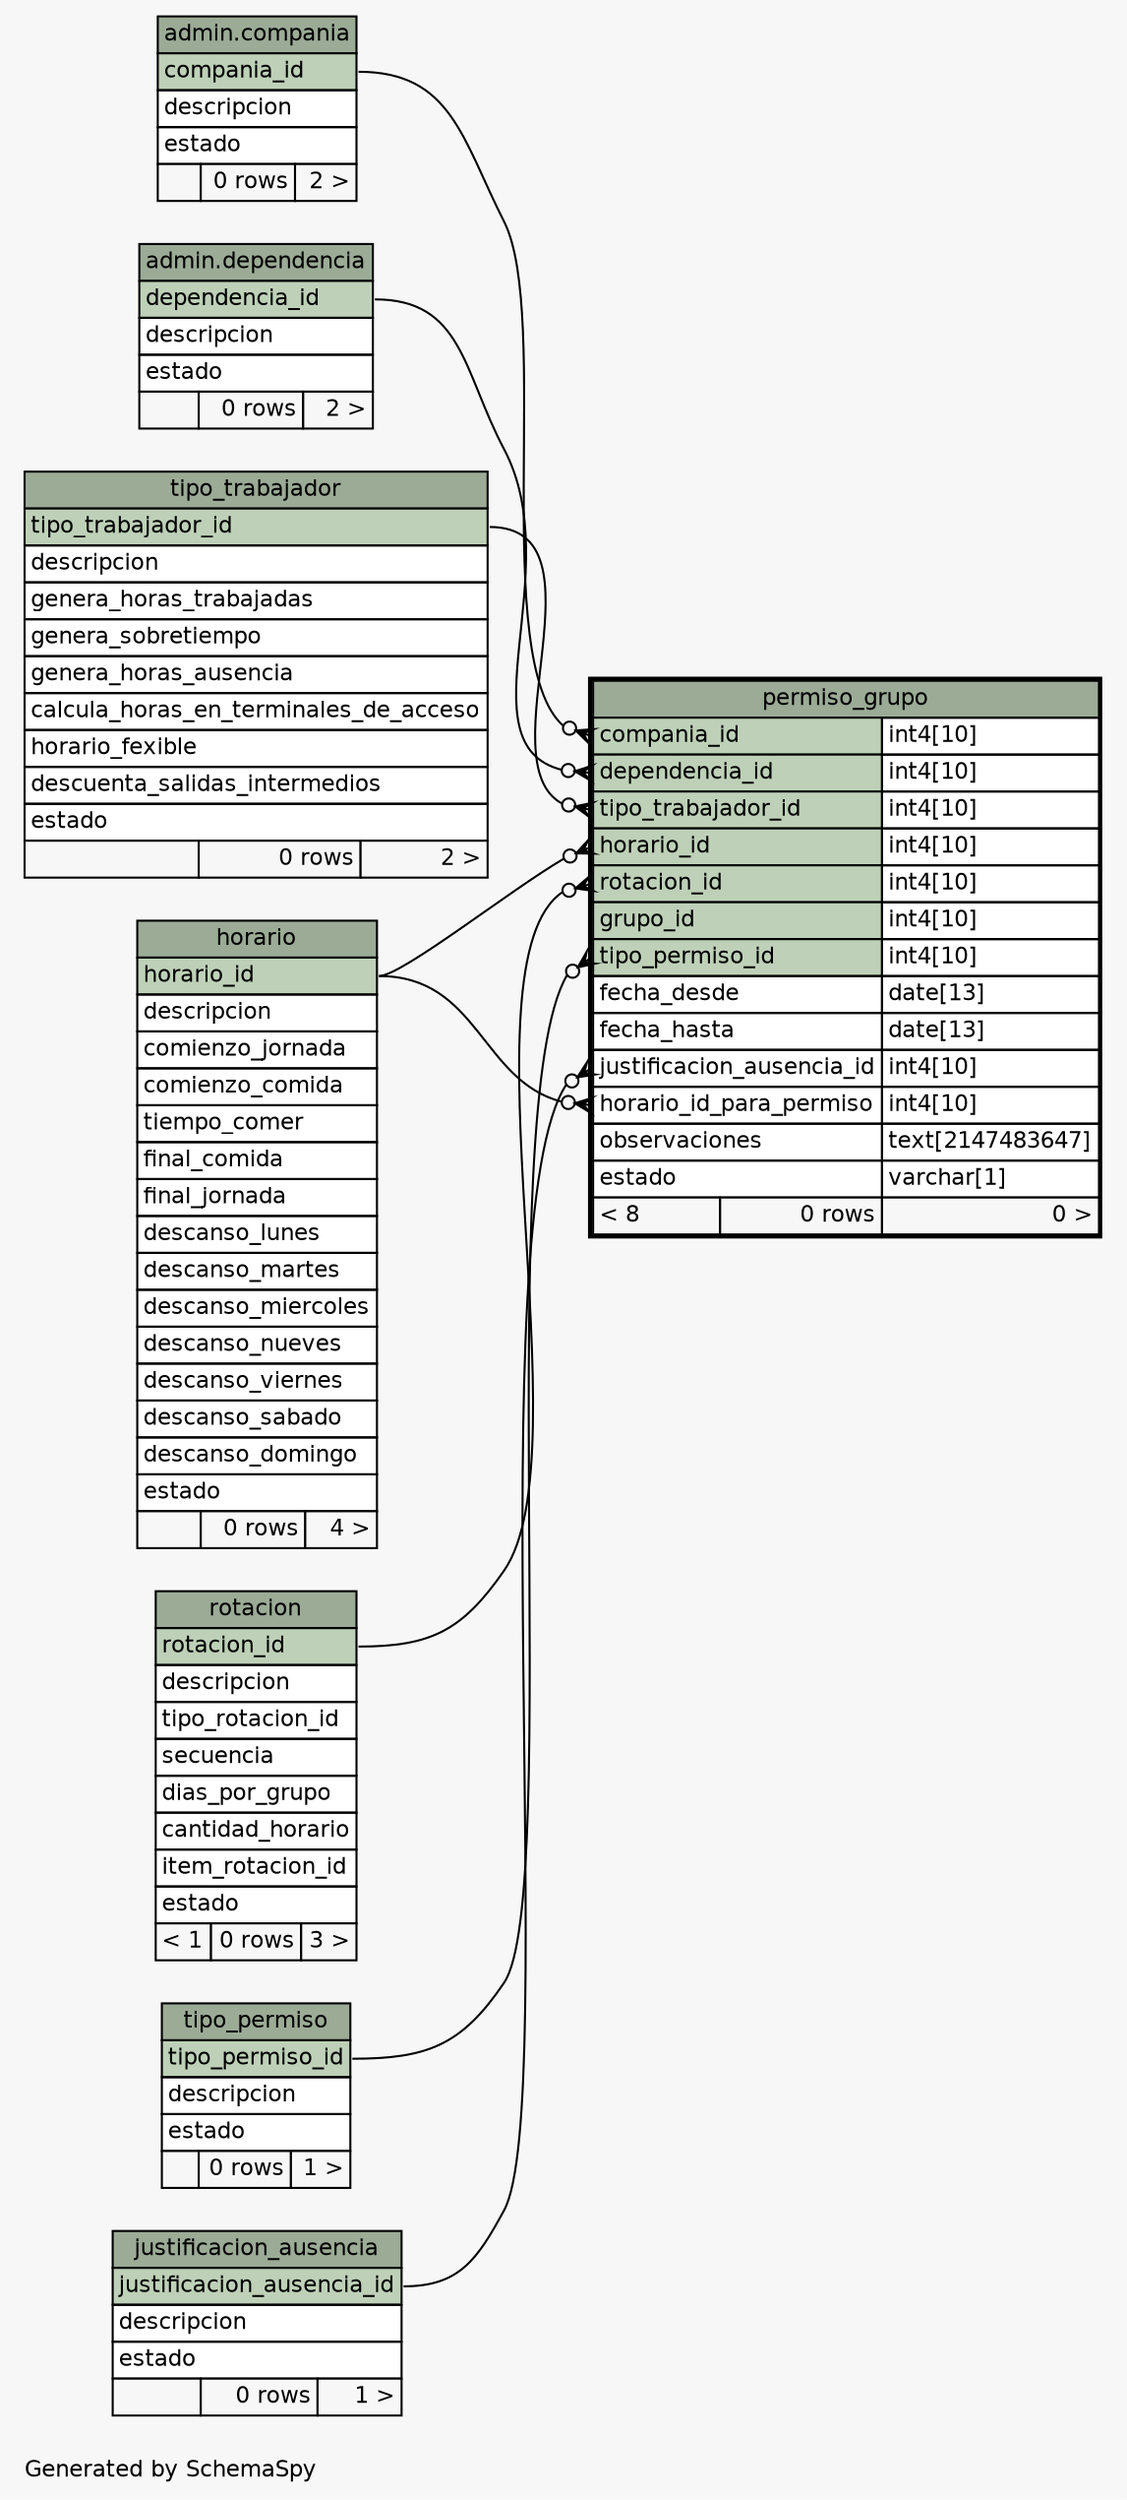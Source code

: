 // dot 2.26.3 on Linux 3.2.0-4-686-pae
// SchemaSpy rev 590
digraph "oneDegreeRelationshipsDiagram" {
  graph [
    rankdir="RL"
    bgcolor="#f7f7f7"
    label="\nGenerated by SchemaSpy"
    labeljust="l"
    nodesep="0.18"
    ranksep="0.46"
    fontname="Helvetica"
    fontsize="11"
  ];
  node [
    fontname="Helvetica"
    fontsize="11"
    shape="plaintext"
  ];
  edge [
    arrowsize="0.8"
  ];
  "permiso_grupo":"compania_id":w -> "admin.compania":"compania_id":e [arrowhead=none dir=back arrowtail=crowodot];
  "permiso_grupo":"dependencia_id":w -> "admin.dependencia":"dependencia_id":e [arrowhead=none dir=back arrowtail=crowodot];
  "permiso_grupo":"horario_id":w -> "horario":"horario_id":e [arrowhead=none dir=back arrowtail=crowodot];
  "permiso_grupo":"horario_id_para_permiso":w -> "horario":"horario_id":e [arrowhead=none dir=back arrowtail=crowodot];
  "permiso_grupo":"justificacion_ausencia_id":w -> "justificacion_ausencia":"justificacion_ausencia_id":e [arrowhead=none dir=back arrowtail=crowodot];
  "permiso_grupo":"rotacion_id":w -> "rotacion":"rotacion_id":e [arrowhead=none dir=back arrowtail=crowodot];
  "permiso_grupo":"tipo_permiso_id":w -> "tipo_permiso":"tipo_permiso_id":e [arrowhead=none dir=back arrowtail=crowodot];
  "permiso_grupo":"tipo_trabajador_id":w -> "tipo_trabajador":"tipo_trabajador_id":e [arrowhead=none dir=back arrowtail=crowodot];
  "admin.compania" [
    label=<
    <TABLE BORDER="0" CELLBORDER="1" CELLSPACING="0" BGCOLOR="#ffffff">
      <TR><TD COLSPAN="3" BGCOLOR="#9bab96" ALIGN="CENTER">admin.compania</TD></TR>
      <TR><TD PORT="compania_id" COLSPAN="3" BGCOLOR="#bed1b8" ALIGN="LEFT">compania_id</TD></TR>
      <TR><TD PORT="descripcion" COLSPAN="3" ALIGN="LEFT">descripcion</TD></TR>
      <TR><TD PORT="estado" COLSPAN="3" ALIGN="LEFT">estado</TD></TR>
      <TR><TD ALIGN="LEFT" BGCOLOR="#f7f7f7">  </TD><TD ALIGN="RIGHT" BGCOLOR="#f7f7f7">0 rows</TD><TD ALIGN="RIGHT" BGCOLOR="#f7f7f7">2 &gt;</TD></TR>
    </TABLE>>
    URL="../../admin/tables/compania.html"
    tooltip="admin.compania"
  ];
  "admin.dependencia" [
    label=<
    <TABLE BORDER="0" CELLBORDER="1" CELLSPACING="0" BGCOLOR="#ffffff">
      <TR><TD COLSPAN="3" BGCOLOR="#9bab96" ALIGN="CENTER">admin.dependencia</TD></TR>
      <TR><TD PORT="dependencia_id" COLSPAN="3" BGCOLOR="#bed1b8" ALIGN="LEFT">dependencia_id</TD></TR>
      <TR><TD PORT="descripcion" COLSPAN="3" ALIGN="LEFT">descripcion</TD></TR>
      <TR><TD PORT="estado" COLSPAN="3" ALIGN="LEFT">estado</TD></TR>
      <TR><TD ALIGN="LEFT" BGCOLOR="#f7f7f7">  </TD><TD ALIGN="RIGHT" BGCOLOR="#f7f7f7">0 rows</TD><TD ALIGN="RIGHT" BGCOLOR="#f7f7f7">2 &gt;</TD></TR>
    </TABLE>>
    URL="../../admin/tables/dependencia.html"
    tooltip="admin.dependencia"
  ];
  "horario" [
    label=<
    <TABLE BORDER="0" CELLBORDER="1" CELLSPACING="0" BGCOLOR="#ffffff">
      <TR><TD COLSPAN="3" BGCOLOR="#9bab96" ALIGN="CENTER">horario</TD></TR>
      <TR><TD PORT="horario_id" COLSPAN="3" BGCOLOR="#bed1b8" ALIGN="LEFT">horario_id</TD></TR>
      <TR><TD PORT="descripcion" COLSPAN="3" ALIGN="LEFT">descripcion</TD></TR>
      <TR><TD PORT="comienzo_jornada" COLSPAN="3" ALIGN="LEFT">comienzo_jornada</TD></TR>
      <TR><TD PORT="comienzo_comida" COLSPAN="3" ALIGN="LEFT">comienzo_comida</TD></TR>
      <TR><TD PORT="tiempo_comer" COLSPAN="3" ALIGN="LEFT">tiempo_comer</TD></TR>
      <TR><TD PORT="final_comida" COLSPAN="3" ALIGN="LEFT">final_comida</TD></TR>
      <TR><TD PORT="final_jornada" COLSPAN="3" ALIGN="LEFT">final_jornada</TD></TR>
      <TR><TD PORT="descanso_lunes" COLSPAN="3" ALIGN="LEFT">descanso_lunes</TD></TR>
      <TR><TD PORT="descanso_martes" COLSPAN="3" ALIGN="LEFT">descanso_martes</TD></TR>
      <TR><TD PORT="descanso_miercoles" COLSPAN="3" ALIGN="LEFT">descanso_miercoles</TD></TR>
      <TR><TD PORT="descanso_nueves" COLSPAN="3" ALIGN="LEFT">descanso_nueves</TD></TR>
      <TR><TD PORT="descanso_viernes" COLSPAN="3" ALIGN="LEFT">descanso_viernes</TD></TR>
      <TR><TD PORT="descanso_sabado" COLSPAN="3" ALIGN="LEFT">descanso_sabado</TD></TR>
      <TR><TD PORT="descanso_domingo" COLSPAN="3" ALIGN="LEFT">descanso_domingo</TD></TR>
      <TR><TD PORT="estado" COLSPAN="3" ALIGN="LEFT">estado</TD></TR>
      <TR><TD ALIGN="LEFT" BGCOLOR="#f7f7f7">  </TD><TD ALIGN="RIGHT" BGCOLOR="#f7f7f7">0 rows</TD><TD ALIGN="RIGHT" BGCOLOR="#f7f7f7">4 &gt;</TD></TR>
    </TABLE>>
    URL="horario.html"
    tooltip="horario"
  ];
  "justificacion_ausencia" [
    label=<
    <TABLE BORDER="0" CELLBORDER="1" CELLSPACING="0" BGCOLOR="#ffffff">
      <TR><TD COLSPAN="3" BGCOLOR="#9bab96" ALIGN="CENTER">justificacion_ausencia</TD></TR>
      <TR><TD PORT="justificacion_ausencia_id" COLSPAN="3" BGCOLOR="#bed1b8" ALIGN="LEFT">justificacion_ausencia_id</TD></TR>
      <TR><TD PORT="descripcion" COLSPAN="3" ALIGN="LEFT">descripcion</TD></TR>
      <TR><TD PORT="estado" COLSPAN="3" ALIGN="LEFT">estado</TD></TR>
      <TR><TD ALIGN="LEFT" BGCOLOR="#f7f7f7">  </TD><TD ALIGN="RIGHT" BGCOLOR="#f7f7f7">0 rows</TD><TD ALIGN="RIGHT" BGCOLOR="#f7f7f7">1 &gt;</TD></TR>
    </TABLE>>
    URL="justificacion_ausencia.html"
    tooltip="justificacion_ausencia"
  ];
  "permiso_grupo" [
    label=<
    <TABLE BORDER="2" CELLBORDER="1" CELLSPACING="0" BGCOLOR="#ffffff">
      <TR><TD COLSPAN="3" BGCOLOR="#9bab96" ALIGN="CENTER">permiso_grupo</TD></TR>
      <TR><TD PORT="compania_id" COLSPAN="2" BGCOLOR="#bed1b8" ALIGN="LEFT">compania_id</TD><TD PORT="compania_id.type" ALIGN="LEFT">int4[10]</TD></TR>
      <TR><TD PORT="dependencia_id" COLSPAN="2" BGCOLOR="#bed1b8" ALIGN="LEFT">dependencia_id</TD><TD PORT="dependencia_id.type" ALIGN="LEFT">int4[10]</TD></TR>
      <TR><TD PORT="tipo_trabajador_id" COLSPAN="2" BGCOLOR="#bed1b8" ALIGN="LEFT">tipo_trabajador_id</TD><TD PORT="tipo_trabajador_id.type" ALIGN="LEFT">int4[10]</TD></TR>
      <TR><TD PORT="horario_id" COLSPAN="2" BGCOLOR="#bed1b8" ALIGN="LEFT">horario_id</TD><TD PORT="horario_id.type" ALIGN="LEFT">int4[10]</TD></TR>
      <TR><TD PORT="rotacion_id" COLSPAN="2" BGCOLOR="#bed1b8" ALIGN="LEFT">rotacion_id</TD><TD PORT="rotacion_id.type" ALIGN="LEFT">int4[10]</TD></TR>
      <TR><TD PORT="grupo_id" COLSPAN="2" BGCOLOR="#bed1b8" ALIGN="LEFT">grupo_id</TD><TD PORT="grupo_id.type" ALIGN="LEFT">int4[10]</TD></TR>
      <TR><TD PORT="tipo_permiso_id" COLSPAN="2" BGCOLOR="#bed1b8" ALIGN="LEFT">tipo_permiso_id</TD><TD PORT="tipo_permiso_id.type" ALIGN="LEFT">int4[10]</TD></TR>
      <TR><TD PORT="fecha_desde" COLSPAN="2" ALIGN="LEFT">fecha_desde</TD><TD PORT="fecha_desde.type" ALIGN="LEFT">date[13]</TD></TR>
      <TR><TD PORT="fecha_hasta" COLSPAN="2" ALIGN="LEFT">fecha_hasta</TD><TD PORT="fecha_hasta.type" ALIGN="LEFT">date[13]</TD></TR>
      <TR><TD PORT="justificacion_ausencia_id" COLSPAN="2" ALIGN="LEFT">justificacion_ausencia_id</TD><TD PORT="justificacion_ausencia_id.type" ALIGN="LEFT">int4[10]</TD></TR>
      <TR><TD PORT="horario_id_para_permiso" COLSPAN="2" ALIGN="LEFT">horario_id_para_permiso</TD><TD PORT="horario_id_para_permiso.type" ALIGN="LEFT">int4[10]</TD></TR>
      <TR><TD PORT="observaciones" COLSPAN="2" ALIGN="LEFT">observaciones</TD><TD PORT="observaciones.type" ALIGN="LEFT">text[2147483647]</TD></TR>
      <TR><TD PORT="estado" COLSPAN="2" ALIGN="LEFT">estado</TD><TD PORT="estado.type" ALIGN="LEFT">varchar[1]</TD></TR>
      <TR><TD ALIGN="LEFT" BGCOLOR="#f7f7f7">&lt; 8</TD><TD ALIGN="RIGHT" BGCOLOR="#f7f7f7">0 rows</TD><TD ALIGN="RIGHT" BGCOLOR="#f7f7f7">0 &gt;</TD></TR>
    </TABLE>>
    URL="permiso_grupo.html"
    tooltip="permiso_grupo"
  ];
  "rotacion" [
    label=<
    <TABLE BORDER="0" CELLBORDER="1" CELLSPACING="0" BGCOLOR="#ffffff">
      <TR><TD COLSPAN="3" BGCOLOR="#9bab96" ALIGN="CENTER">rotacion</TD></TR>
      <TR><TD PORT="rotacion_id" COLSPAN="3" BGCOLOR="#bed1b8" ALIGN="LEFT">rotacion_id</TD></TR>
      <TR><TD PORT="descripcion" COLSPAN="3" ALIGN="LEFT">descripcion</TD></TR>
      <TR><TD PORT="tipo_rotacion_id" COLSPAN="3" ALIGN="LEFT">tipo_rotacion_id</TD></TR>
      <TR><TD PORT="secuencia" COLSPAN="3" ALIGN="LEFT">secuencia</TD></TR>
      <TR><TD PORT="dias_por_grupo" COLSPAN="3" ALIGN="LEFT">dias_por_grupo</TD></TR>
      <TR><TD PORT="cantidad_horario" COLSPAN="3" ALIGN="LEFT">cantidad_horario</TD></TR>
      <TR><TD PORT="item_rotacion_id" COLSPAN="3" ALIGN="LEFT">item_rotacion_id</TD></TR>
      <TR><TD PORT="estado" COLSPAN="3" ALIGN="LEFT">estado</TD></TR>
      <TR><TD ALIGN="LEFT" BGCOLOR="#f7f7f7">&lt; 1</TD><TD ALIGN="RIGHT" BGCOLOR="#f7f7f7">0 rows</TD><TD ALIGN="RIGHT" BGCOLOR="#f7f7f7">3 &gt;</TD></TR>
    </TABLE>>
    URL="rotacion.html"
    tooltip="rotacion"
  ];
  "tipo_permiso" [
    label=<
    <TABLE BORDER="0" CELLBORDER="1" CELLSPACING="0" BGCOLOR="#ffffff">
      <TR><TD COLSPAN="3" BGCOLOR="#9bab96" ALIGN="CENTER">tipo_permiso</TD></TR>
      <TR><TD PORT="tipo_permiso_id" COLSPAN="3" BGCOLOR="#bed1b8" ALIGN="LEFT">tipo_permiso_id</TD></TR>
      <TR><TD PORT="descripcion" COLSPAN="3" ALIGN="LEFT">descripcion</TD></TR>
      <TR><TD PORT="estado" COLSPAN="3" ALIGN="LEFT">estado</TD></TR>
      <TR><TD ALIGN="LEFT" BGCOLOR="#f7f7f7">  </TD><TD ALIGN="RIGHT" BGCOLOR="#f7f7f7">0 rows</TD><TD ALIGN="RIGHT" BGCOLOR="#f7f7f7">1 &gt;</TD></TR>
    </TABLE>>
    URL="tipo_permiso.html"
    tooltip="tipo_permiso"
  ];
  "tipo_trabajador" [
    label=<
    <TABLE BORDER="0" CELLBORDER="1" CELLSPACING="0" BGCOLOR="#ffffff">
      <TR><TD COLSPAN="3" BGCOLOR="#9bab96" ALIGN="CENTER">tipo_trabajador</TD></TR>
      <TR><TD PORT="tipo_trabajador_id" COLSPAN="3" BGCOLOR="#bed1b8" ALIGN="LEFT">tipo_trabajador_id</TD></TR>
      <TR><TD PORT="descripcion" COLSPAN="3" ALIGN="LEFT">descripcion</TD></TR>
      <TR><TD PORT="genera_horas_trabajadas" COLSPAN="3" ALIGN="LEFT">genera_horas_trabajadas</TD></TR>
      <TR><TD PORT="genera_sobretiempo" COLSPAN="3" ALIGN="LEFT">genera_sobretiempo</TD></TR>
      <TR><TD PORT="genera_horas_ausencia" COLSPAN="3" ALIGN="LEFT">genera_horas_ausencia</TD></TR>
      <TR><TD PORT="calcula_horas_en_terminales_de_acceso" COLSPAN="3" ALIGN="LEFT">calcula_horas_en_terminales_de_acceso</TD></TR>
      <TR><TD PORT="horario_fexible" COLSPAN="3" ALIGN="LEFT">horario_fexible</TD></TR>
      <TR><TD PORT="descuenta_salidas_intermedios" COLSPAN="3" ALIGN="LEFT">descuenta_salidas_intermedios</TD></TR>
      <TR><TD PORT="estado" COLSPAN="3" ALIGN="LEFT">estado</TD></TR>
      <TR><TD ALIGN="LEFT" BGCOLOR="#f7f7f7">  </TD><TD ALIGN="RIGHT" BGCOLOR="#f7f7f7">0 rows</TD><TD ALIGN="RIGHT" BGCOLOR="#f7f7f7">2 &gt;</TD></TR>
    </TABLE>>
    URL="tipo_trabajador.html"
    tooltip="tipo_trabajador"
  ];
}

